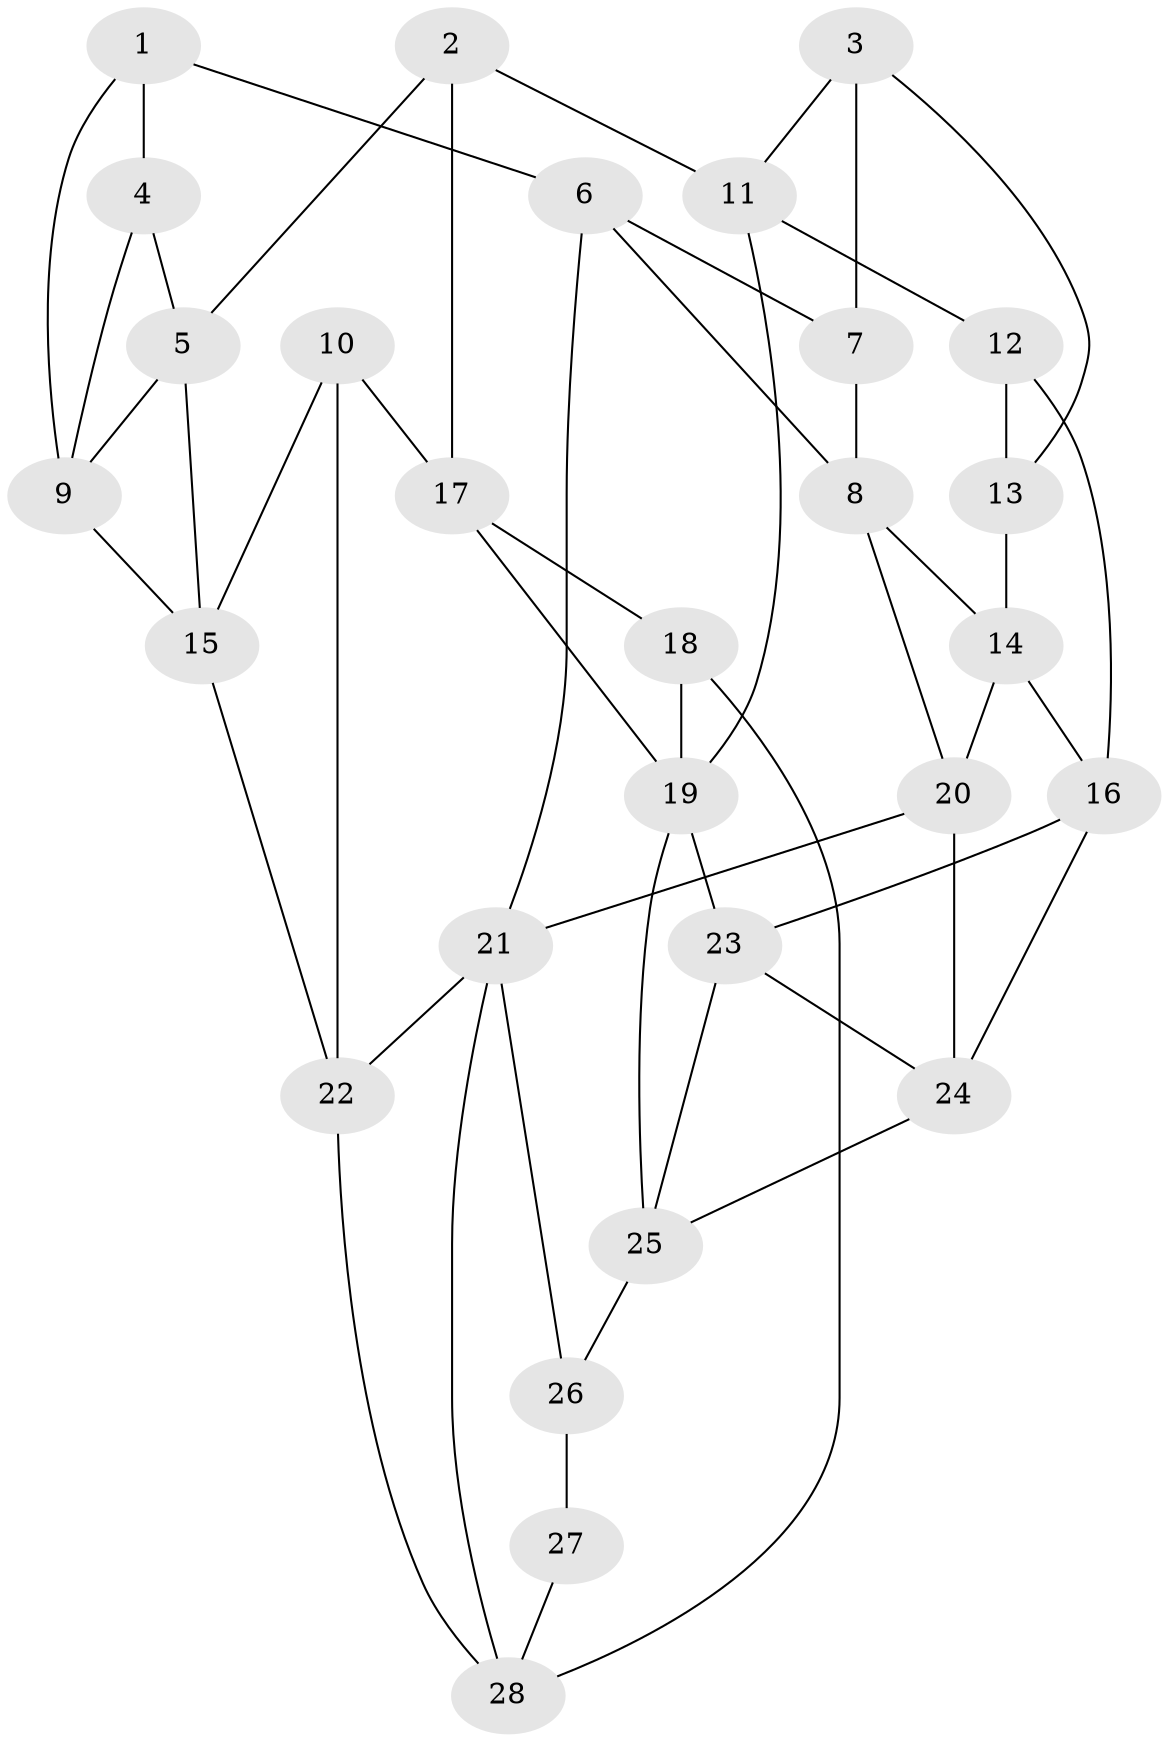 // original degree distribution, {3: 0.02857142857142857, 4: 0.2571428571428571, 5: 0.4857142857142857, 6: 0.22857142857142856}
// Generated by graph-tools (version 1.1) at 2025/38/03/04/25 23:38:23]
// undirected, 28 vertices, 51 edges
graph export_dot {
  node [color=gray90,style=filled];
  1;
  2;
  3;
  4;
  5;
  6;
  7;
  8;
  9;
  10;
  11;
  12;
  13;
  14;
  15;
  16;
  17;
  18;
  19;
  20;
  21;
  22;
  23;
  24;
  25;
  26;
  27;
  28;
  1 -- 4 [weight=1.0];
  1 -- 6 [weight=1.0];
  1 -- 9 [weight=1.0];
  2 -- 5 [weight=1.0];
  2 -- 11 [weight=1.0];
  2 -- 17 [weight=1.0];
  3 -- 7 [weight=2.0];
  3 -- 11 [weight=1.0];
  3 -- 13 [weight=1.0];
  4 -- 5 [weight=1.0];
  4 -- 9 [weight=1.0];
  5 -- 9 [weight=1.0];
  5 -- 15 [weight=1.0];
  6 -- 7 [weight=2.0];
  6 -- 8 [weight=1.0];
  6 -- 21 [weight=2.0];
  7 -- 8 [weight=1.0];
  8 -- 14 [weight=1.0];
  8 -- 20 [weight=1.0];
  9 -- 15 [weight=1.0];
  10 -- 15 [weight=1.0];
  10 -- 17 [weight=1.0];
  10 -- 22 [weight=1.0];
  11 -- 12 [weight=1.0];
  11 -- 19 [weight=1.0];
  12 -- 13 [weight=1.0];
  12 -- 16 [weight=1.0];
  13 -- 14 [weight=2.0];
  14 -- 16 [weight=1.0];
  14 -- 20 [weight=1.0];
  15 -- 22 [weight=1.0];
  16 -- 23 [weight=1.0];
  16 -- 24 [weight=1.0];
  17 -- 18 [weight=1.0];
  17 -- 19 [weight=1.0];
  18 -- 19 [weight=1.0];
  18 -- 28 [weight=1.0];
  19 -- 23 [weight=1.0];
  19 -- 25 [weight=1.0];
  20 -- 21 [weight=1.0];
  20 -- 24 [weight=1.0];
  21 -- 22 [weight=1.0];
  21 -- 26 [weight=1.0];
  21 -- 28 [weight=1.0];
  22 -- 28 [weight=2.0];
  23 -- 24 [weight=1.0];
  23 -- 25 [weight=1.0];
  24 -- 25 [weight=1.0];
  25 -- 26 [weight=2.0];
  26 -- 27 [weight=2.0];
  27 -- 28 [weight=2.0];
}
